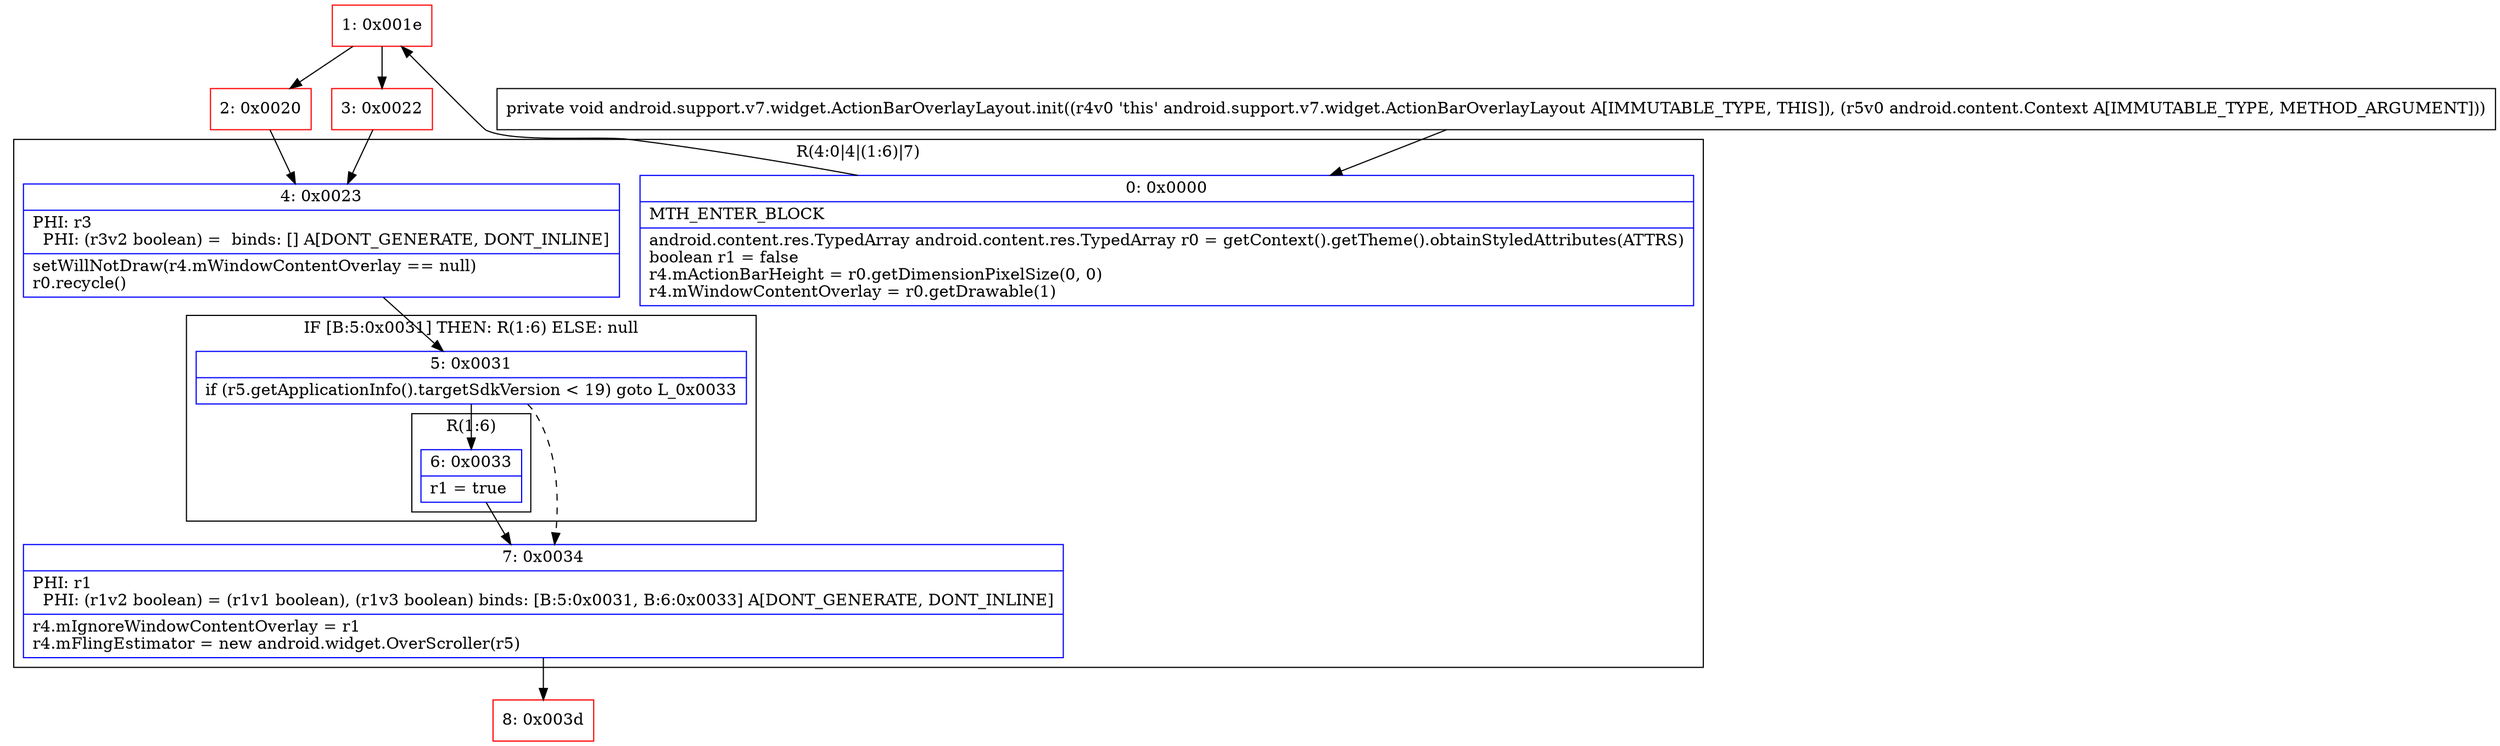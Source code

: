 digraph "CFG forandroid.support.v7.widget.ActionBarOverlayLayout.init(Landroid\/content\/Context;)V" {
subgraph cluster_Region_1519389262 {
label = "R(4:0|4|(1:6)|7)";
node [shape=record,color=blue];
Node_0 [shape=record,label="{0\:\ 0x0000|MTH_ENTER_BLOCK\l|android.content.res.TypedArray android.content.res.TypedArray r0 = getContext().getTheme().obtainStyledAttributes(ATTRS)\lboolean r1 = false\lr4.mActionBarHeight = r0.getDimensionPixelSize(0, 0)\lr4.mWindowContentOverlay = r0.getDrawable(1)\l}"];
Node_4 [shape=record,label="{4\:\ 0x0023|PHI: r3 \l  PHI: (r3v2 boolean) =  binds: [] A[DONT_GENERATE, DONT_INLINE]\l|setWillNotDraw(r4.mWindowContentOverlay == null)\lr0.recycle()\l}"];
subgraph cluster_IfRegion_771989013 {
label = "IF [B:5:0x0031] THEN: R(1:6) ELSE: null";
node [shape=record,color=blue];
Node_5 [shape=record,label="{5\:\ 0x0031|if (r5.getApplicationInfo().targetSdkVersion \< 19) goto L_0x0033\l}"];
subgraph cluster_Region_115354482 {
label = "R(1:6)";
node [shape=record,color=blue];
Node_6 [shape=record,label="{6\:\ 0x0033|r1 = true\l}"];
}
}
Node_7 [shape=record,label="{7\:\ 0x0034|PHI: r1 \l  PHI: (r1v2 boolean) = (r1v1 boolean), (r1v3 boolean) binds: [B:5:0x0031, B:6:0x0033] A[DONT_GENERATE, DONT_INLINE]\l|r4.mIgnoreWindowContentOverlay = r1\lr4.mFlingEstimator = new android.widget.OverScroller(r5)\l}"];
}
Node_1 [shape=record,color=red,label="{1\:\ 0x001e}"];
Node_2 [shape=record,color=red,label="{2\:\ 0x0020}"];
Node_3 [shape=record,color=red,label="{3\:\ 0x0022}"];
Node_8 [shape=record,color=red,label="{8\:\ 0x003d}"];
MethodNode[shape=record,label="{private void android.support.v7.widget.ActionBarOverlayLayout.init((r4v0 'this' android.support.v7.widget.ActionBarOverlayLayout A[IMMUTABLE_TYPE, THIS]), (r5v0 android.content.Context A[IMMUTABLE_TYPE, METHOD_ARGUMENT])) }"];
MethodNode -> Node_0;
Node_0 -> Node_1;
Node_4 -> Node_5;
Node_5 -> Node_6;
Node_5 -> Node_7[style=dashed];
Node_6 -> Node_7;
Node_7 -> Node_8;
Node_1 -> Node_2;
Node_1 -> Node_3;
Node_2 -> Node_4;
Node_3 -> Node_4;
}


